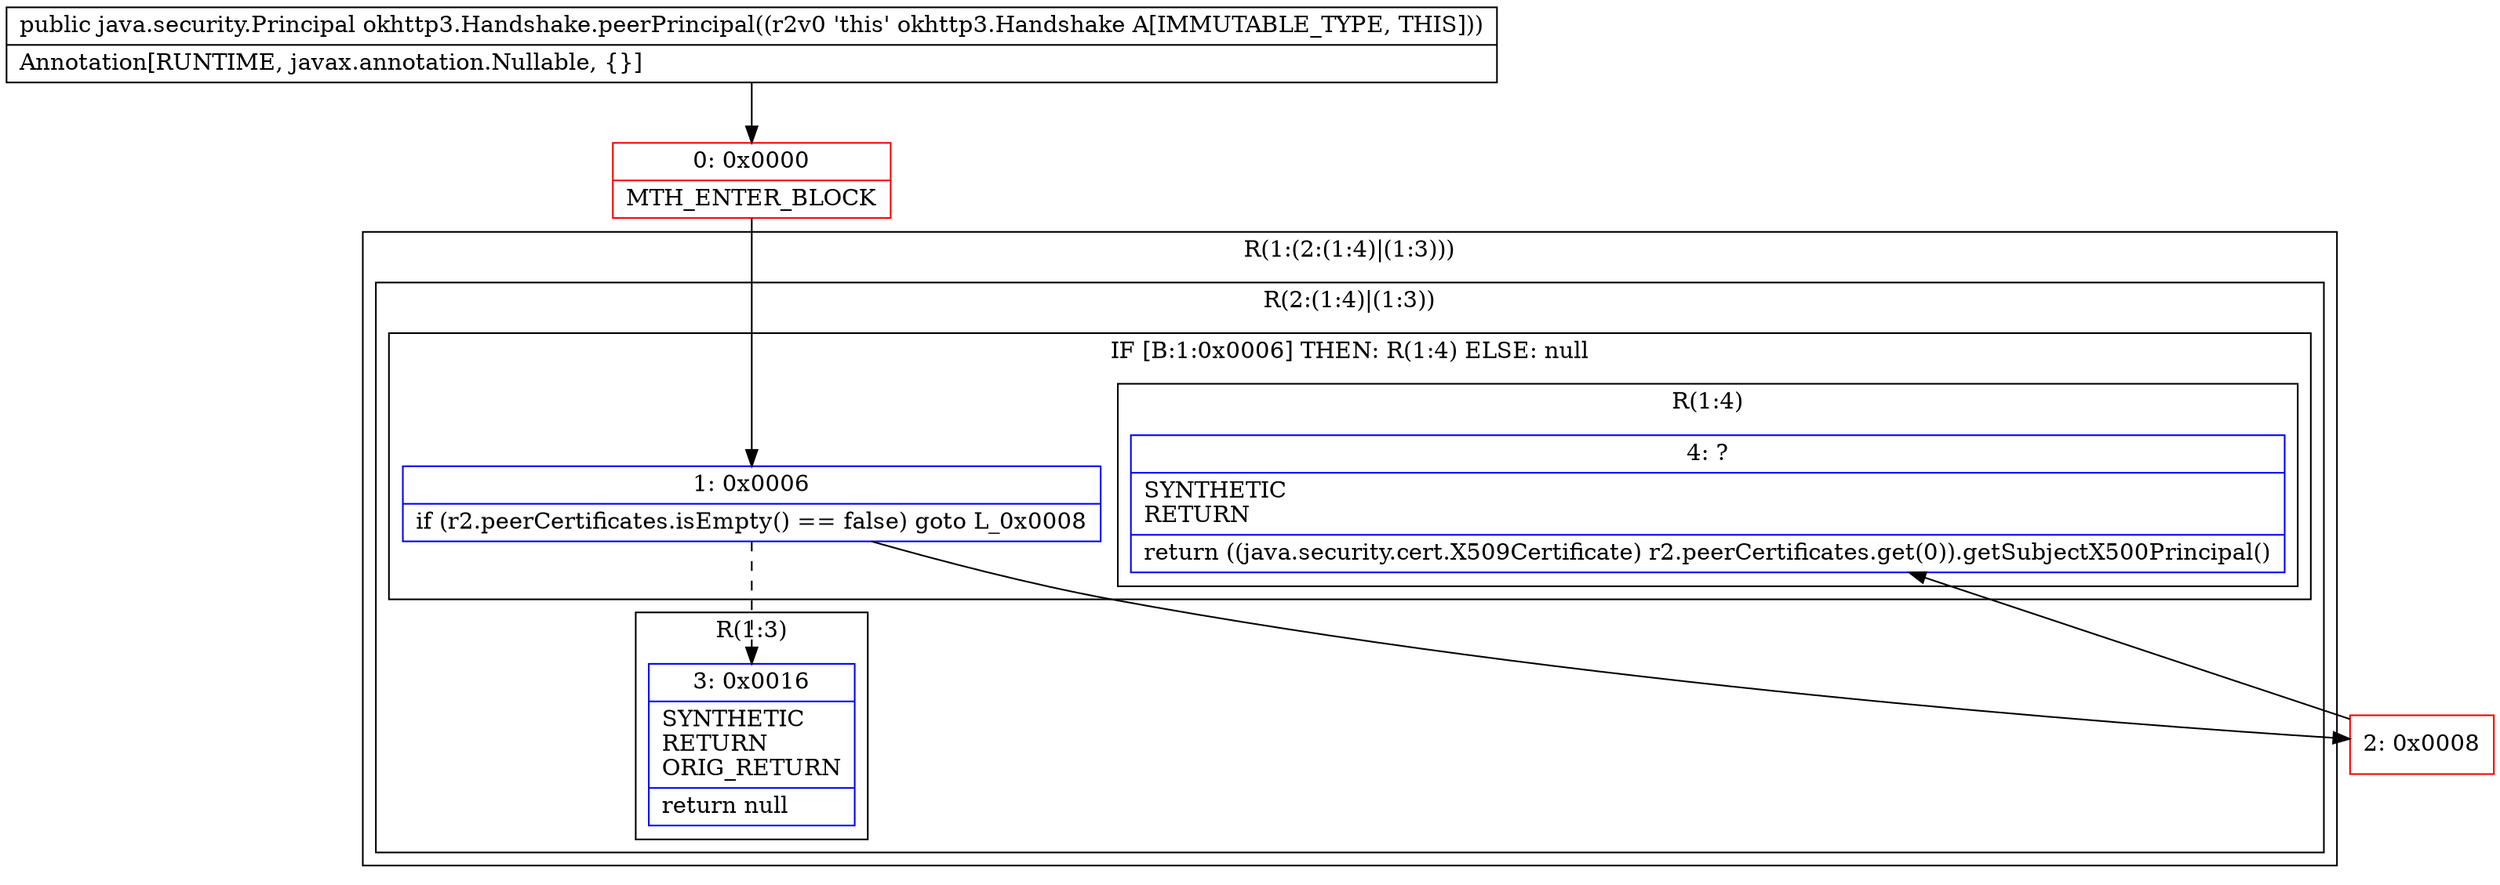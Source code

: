 digraph "CFG forokhttp3.Handshake.peerPrincipal()Ljava\/security\/Principal;" {
subgraph cluster_Region_1842625341 {
label = "R(1:(2:(1:4)|(1:3)))";
node [shape=record,color=blue];
subgraph cluster_Region_1906984816 {
label = "R(2:(1:4)|(1:3))";
node [shape=record,color=blue];
subgraph cluster_IfRegion_2061925060 {
label = "IF [B:1:0x0006] THEN: R(1:4) ELSE: null";
node [shape=record,color=blue];
Node_1 [shape=record,label="{1\:\ 0x0006|if (r2.peerCertificates.isEmpty() == false) goto L_0x0008\l}"];
subgraph cluster_Region_1033656272 {
label = "R(1:4)";
node [shape=record,color=blue];
Node_4 [shape=record,label="{4\:\ ?|SYNTHETIC\lRETURN\l|return ((java.security.cert.X509Certificate) r2.peerCertificates.get(0)).getSubjectX500Principal()\l}"];
}
}
subgraph cluster_Region_1901956749 {
label = "R(1:3)";
node [shape=record,color=blue];
Node_3 [shape=record,label="{3\:\ 0x0016|SYNTHETIC\lRETURN\lORIG_RETURN\l|return null\l}"];
}
}
}
Node_0 [shape=record,color=red,label="{0\:\ 0x0000|MTH_ENTER_BLOCK\l}"];
Node_2 [shape=record,color=red,label="{2\:\ 0x0008}"];
MethodNode[shape=record,label="{public java.security.Principal okhttp3.Handshake.peerPrincipal((r2v0 'this' okhttp3.Handshake A[IMMUTABLE_TYPE, THIS]))  | Annotation[RUNTIME, javax.annotation.Nullable, \{\}]\l}"];
MethodNode -> Node_0;
Node_1 -> Node_2;
Node_1 -> Node_3[style=dashed];
Node_0 -> Node_1;
Node_2 -> Node_4;
}

